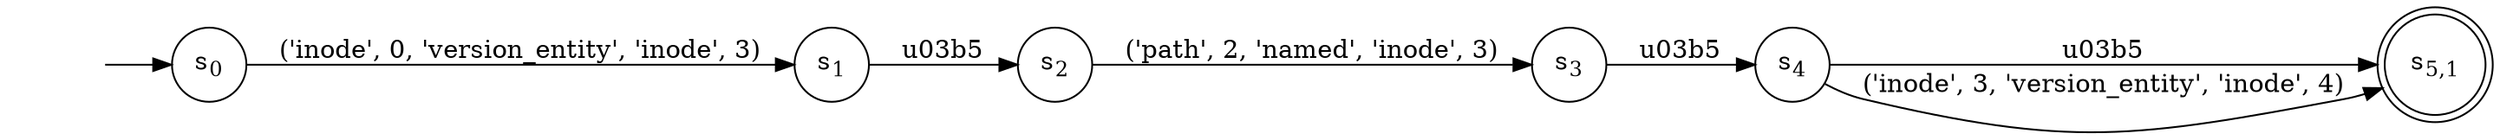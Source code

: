 digraph NFA {
    rankdir = LR;
    I [style = invis];
    I -> S0;
    S0 [label = <s<sub>0</sub>>, shape = circle];
    S1 [label = <s<sub>1</sub>>, shape = circle];
    S2 [label = <s<sub>2</sub>>, shape = circle];
    S3 [label = <s<sub>3</sub>>, shape = circle];
    S4 [label = <s<sub>4</sub>>, shape = circle];
    S5 [label = <s<sub>5,1</sub>>, shape = circle, peripheries = 2];
    S4 -> S5 [label = "\u03b5"];
    S4 -> S5 [label = "('inode', 3, 'version_entity', 'inode', 4)"];
    S3 -> S4 [label = "\u03b5"];
    S2 -> S3 [label = "('path', 2, 'named', 'inode', 3)"];
    S1 -> S2 [label = "\u03b5"];
    S0 -> S1 [label = "('inode', 0, 'version_entity', 'inode', 3)"];
}
